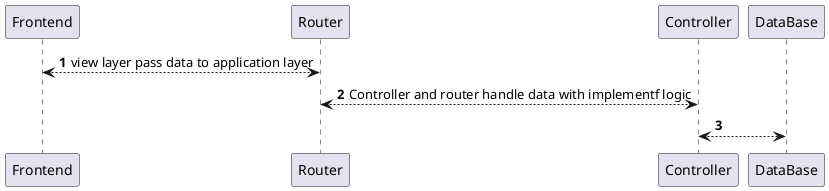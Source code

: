 @startuml
'https://plantuml.com/sequence-diagram

autonumber

Frontend <--> Router : view layer pass data to application layer

Router <--> Controller: Controller and router handle data with implementf logic
Controller <--> DataBase

@enduml
